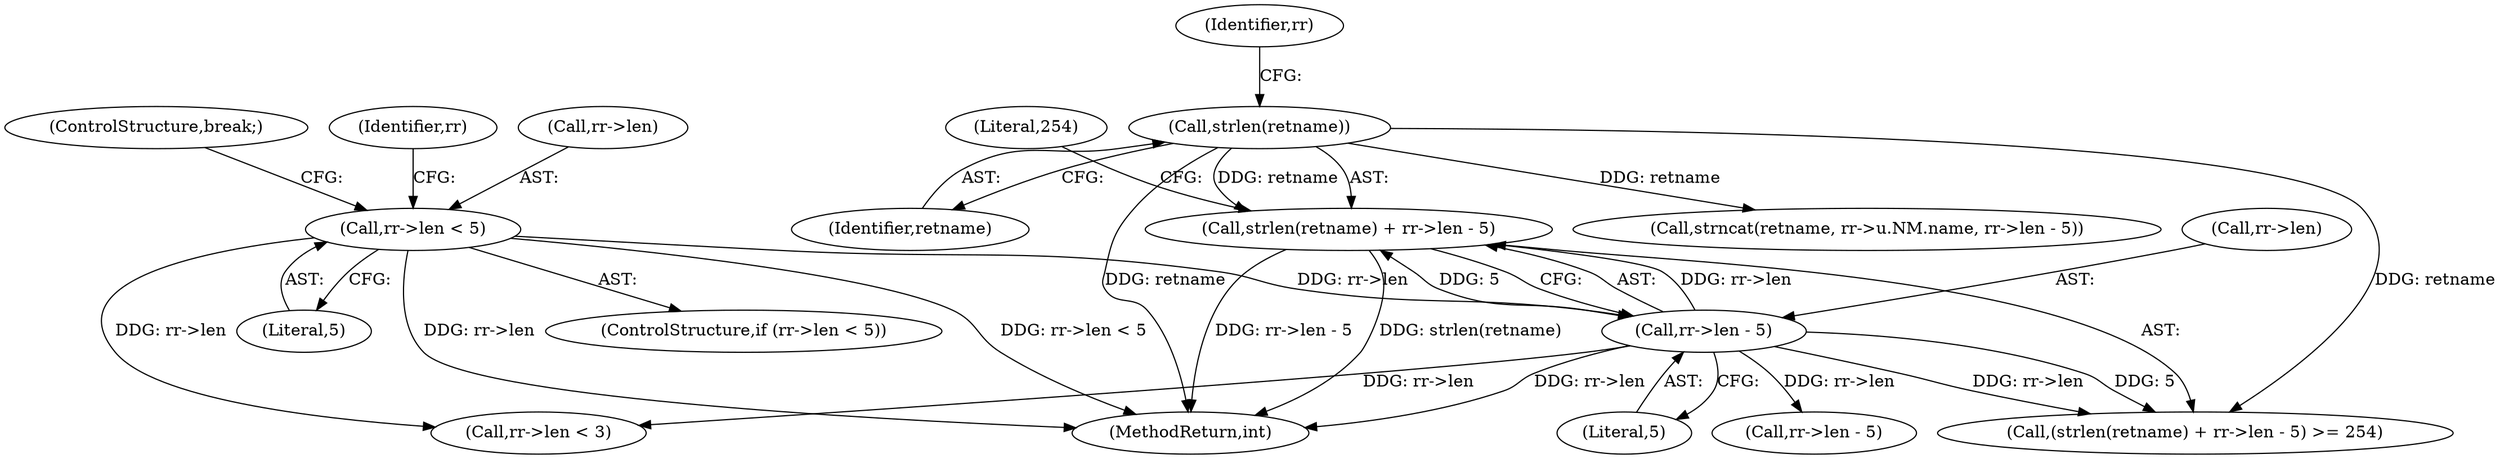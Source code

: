 digraph "1_linux_99d825822eade8d827a1817357cbf3f889a552d6@API" {
"1000311" [label="(Call,strlen(retname) + rr->len - 5)"];
"1000312" [label="(Call,strlen(retname))"];
"1000314" [label="(Call,rr->len - 5)"];
"1000271" [label="(Call,rr->len < 5)"];
"1000166" [label="(Call,rr->len < 3)"];
"1000272" [label="(Call,rr->len)"];
"1000313" [label="(Identifier,retname)"];
"1000316" [label="(Identifier,rr)"];
"1000325" [label="(Call,strncat(retname, rr->u.NM.name, rr->len - 5))"];
"1000319" [label="(Literal,254)"];
"1000311" [label="(Call,strlen(retname) + rr->len - 5)"];
"1000334" [label="(Call,rr->len - 5)"];
"1000276" [label="(ControlStructure,break;)"];
"1000282" [label="(Identifier,rr)"];
"1000385" [label="(MethodReturn,int)"];
"1000275" [label="(Literal,5)"];
"1000270" [label="(ControlStructure,if (rr->len < 5))"];
"1000318" [label="(Literal,5)"];
"1000271" [label="(Call,rr->len < 5)"];
"1000312" [label="(Call,strlen(retname))"];
"1000314" [label="(Call,rr->len - 5)"];
"1000315" [label="(Call,rr->len)"];
"1000310" [label="(Call,(strlen(retname) + rr->len - 5) >= 254)"];
"1000311" -> "1000310"  [label="AST: "];
"1000311" -> "1000314"  [label="CFG: "];
"1000312" -> "1000311"  [label="AST: "];
"1000314" -> "1000311"  [label="AST: "];
"1000319" -> "1000311"  [label="CFG: "];
"1000311" -> "1000385"  [label="DDG: strlen(retname)"];
"1000311" -> "1000385"  [label="DDG: rr->len - 5"];
"1000312" -> "1000311"  [label="DDG: retname"];
"1000314" -> "1000311"  [label="DDG: rr->len"];
"1000314" -> "1000311"  [label="DDG: 5"];
"1000312" -> "1000313"  [label="CFG: "];
"1000313" -> "1000312"  [label="AST: "];
"1000316" -> "1000312"  [label="CFG: "];
"1000312" -> "1000385"  [label="DDG: retname"];
"1000312" -> "1000310"  [label="DDG: retname"];
"1000312" -> "1000325"  [label="DDG: retname"];
"1000314" -> "1000318"  [label="CFG: "];
"1000315" -> "1000314"  [label="AST: "];
"1000318" -> "1000314"  [label="AST: "];
"1000314" -> "1000385"  [label="DDG: rr->len"];
"1000314" -> "1000166"  [label="DDG: rr->len"];
"1000314" -> "1000310"  [label="DDG: rr->len"];
"1000314" -> "1000310"  [label="DDG: 5"];
"1000271" -> "1000314"  [label="DDG: rr->len"];
"1000314" -> "1000334"  [label="DDG: rr->len"];
"1000271" -> "1000270"  [label="AST: "];
"1000271" -> "1000275"  [label="CFG: "];
"1000272" -> "1000271"  [label="AST: "];
"1000275" -> "1000271"  [label="AST: "];
"1000276" -> "1000271"  [label="CFG: "];
"1000282" -> "1000271"  [label="CFG: "];
"1000271" -> "1000385"  [label="DDG: rr->len"];
"1000271" -> "1000385"  [label="DDG: rr->len < 5"];
"1000271" -> "1000166"  [label="DDG: rr->len"];
}
